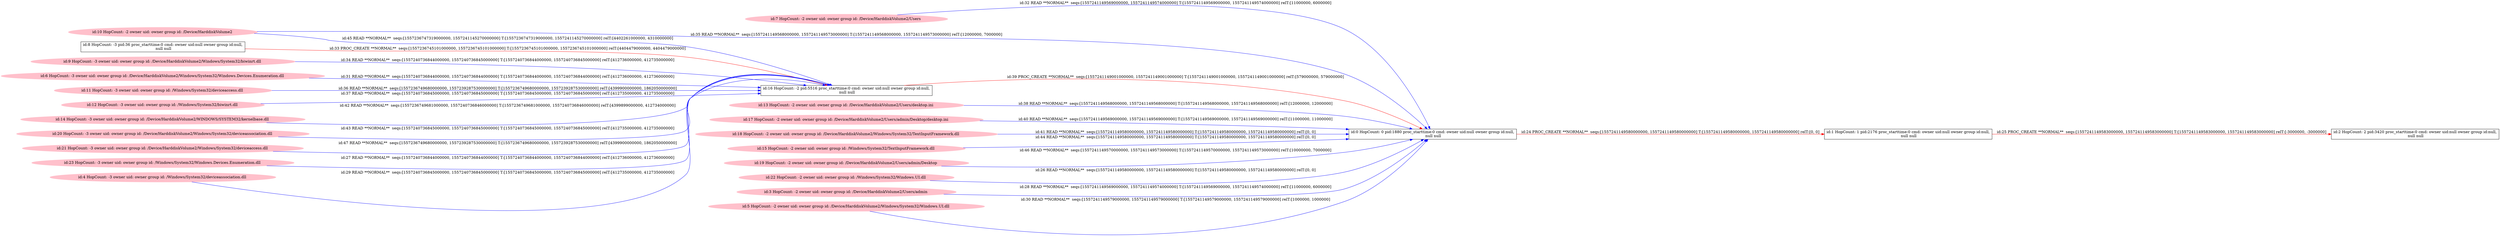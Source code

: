 digraph  {
rankdir=LR
"7"[color=pink,label="id:7 HopCount: -2 owner uid: owner group id: /Device/HarddiskVolume2/Users ", shape=oval,style=filled];
"0"[color=black,label="id:0 HopCount: 0 pid:1880 proc_starttime:0 cmd: owner uid:null owner group id:null,\n null null", shape=box,style=solid];
"7" -> "0" [id=32,__obj="READ"color=blue,label="id:32 READ **NORMAL**  seqs:[1557241149569000000, 1557241149574000000] T:[1557241149569000000, 1557241149574000000] relT:[11000000, 6000000]",style=solid];
"8"[color=black,label="id:8 HopCount: -3 pid:36 proc_starttime:0 cmd: owner uid:null owner group id:null,\n null null", shape=box,style=solid];
"16"[color=black,label="id:16 HopCount: -2 pid:5516 proc_starttime:0 cmd: owner uid:null owner group id:null,\n null null", shape=box,style=solid];
"8" -> "16" [id=33,__obj="PROC_CREATE"color=red,label="id:33 PROC_CREATE **NORMAL**  seqs:[1557236745101000000, 1557236745101000000] T:[1557236745101000000, 1557236745101000000] relT:[4404479000000, 4404479000000]",style=solid];
"9"[color=pink,label="id:9 HopCount: -3 owner uid: owner group id: /Device/HarddiskVolume2/Windows/System32/biwinrt.dll ", shape=oval,style=filled];
"9" -> "16" [id=34,__obj="READ"color=blue,label="id:34 READ **NORMAL**  seqs:[1557240736844000000, 1557240736845000000] T:[1557240736844000000, 1557240736845000000] relT:[412736000000, 412735000000]",style=solid];
"10"[color=pink,label="id:10 HopCount: -2 owner uid: owner group id: /Device/HarddiskVolume2 ", shape=oval,style=filled];
"10" -> "0" [id=35,__obj="READ"color=blue,label="id:35 READ **NORMAL**  seqs:[1557241149568000000, 1557241149573000000] T:[1557241149568000000, 1557241149573000000] relT:[12000000, 7000000]",style=solid];
"11"[color=pink,label="id:11 HopCount: -3 owner uid: owner group id: /Windows/System32/deviceaccess.dll ", shape=oval,style=filled];
"11" -> "16" [id=36,__obj="READ"color=blue,label="id:36 READ **NORMAL**  seqs:[1557236749680000000, 1557239287530000000] T:[1557236749680000000, 1557239287530000000] relT:[4399900000000, 1862050000000]",style=solid];
"12"[color=pink,label="id:12 HopCount: -3 owner uid: owner group id: /Windows/System32/biwinrt.dll ", shape=oval,style=filled];
"12" -> "16" [id=37,__obj="READ"color=blue,label="id:37 READ **NORMAL**  seqs:[1557240736845000000, 1557240736845000000] T:[1557240736845000000, 1557240736845000000] relT:[412735000000, 412735000000]",style=solid];
"13"[color=pink,label="id:13 HopCount: -2 owner uid: owner group id: /Device/HarddiskVolume2/Users/desktop.ini ", shape=oval,style=filled];
"13" -> "0" [id=38,__obj="READ"color=blue,label="id:38 READ **NORMAL**  seqs:[1557241149568000000, 1557241149568000000] T:[1557241149568000000, 1557241149568000000] relT:[12000000, 12000000]",style=solid];
"16" -> "0" [id=39,__obj="PROC_CREATE"color=red,label="id:39 PROC_CREATE **NORMAL**  seqs:[1557241149001000000, 1557241149001000000] T:[1557241149001000000, 1557241149001000000] relT:[579000000, 579000000]",style=solid];
"17"[color=pink,label="id:17 HopCount: -2 owner uid: owner group id: /Device/HarddiskVolume2/Users/admin/Desktop/desktop.ini ", shape=oval,style=filled];
"17" -> "0" [id=40,__obj="READ"color=blue,label="id:40 READ **NORMAL**  seqs:[1557241149569000000, 1557241149569000000] T:[1557241149569000000, 1557241149569000000] relT:[11000000, 11000000]",style=solid];
"18"[color=pink,label="id:18 HopCount: -2 owner uid: owner group id: /Device/HarddiskVolume2/Windows/System32/TextInputFramework.dll ", shape=oval,style=filled];
"18" -> "0" [id=41,__obj="READ"color=blue,label="id:41 READ **NORMAL**  seqs:[1557241149580000000, 1557241149580000000] T:[1557241149580000000, 1557241149580000000] relT:[0, 0]",style=solid];
"14"[color=pink,label="id:14 HopCount: -3 owner uid: owner group id: /Device/HarddiskVolume2/WINDOWS/SYSTEM32/kernelbase.dll ", shape=oval,style=filled];
"14" -> "16" [id=42,__obj="READ"color=blue,label="id:42 READ **NORMAL**  seqs:[1557236749681000000, 1557240736846000000] T:[1557236749681000000, 1557240736846000000] relT:[4399899000000, 412734000000]",style=solid];
"20"[color=pink,label="id:20 HopCount: -3 owner uid: owner group id: /Device/HarddiskVolume2/Windows/System32/deviceassociation.dll ", shape=oval,style=filled];
"20" -> "16" [id=43,__obj="READ"color=blue,label="id:43 READ **NORMAL**  seqs:[1557240736845000000, 1557240736845000000] T:[1557240736845000000, 1557240736845000000] relT:[412735000000, 412735000000]",style=solid];
"15"[color=pink,label="id:15 HopCount: -2 owner uid: owner group id: /Windows/System32/TextInputFramework.dll ", shape=oval,style=filled];
"15" -> "0" [id=44,__obj="READ"color=blue,label="id:44 READ **NORMAL**  seqs:[1557241149580000000, 1557241149580000000] T:[1557241149580000000, 1557241149580000000] relT:[0, 0]",style=solid];
"10" -> "16" [id=45,__obj="READ"color=blue,label="id:45 READ **NORMAL**  seqs:[1557236747319000000, 1557241145270000000] T:[1557236747319000000, 1557241145270000000] relT:[4402261000000, 4310000000]",style=solid];
"19"[color=pink,label="id:19 HopCount: -2 owner uid: owner group id: /Device/HarddiskVolume2/Users/admin/Desktop ", shape=oval,style=filled];
"19" -> "0" [id=46,__obj="READ"color=blue,label="id:46 READ **NORMAL**  seqs:[1557241149570000000, 1557241149573000000] T:[1557241149570000000, 1557241149573000000] relT:[10000000, 7000000]",style=solid];
"21"[color=pink,label="id:21 HopCount: -3 owner uid: owner group id: /Device/HarddiskVolume2/Windows/System32/deviceaccess.dll ", shape=oval,style=filled];
"21" -> "16" [id=47,__obj="READ"color=blue,label="id:47 READ **NORMAL**  seqs:[1557236749680000000, 1557239287530000000] T:[1557236749680000000, 1557239287530000000] relT:[4399900000000, 1862050000000]",style=solid];
"1"[color=black,label="id:1 HopCount: 1 pid:2176 proc_starttime:0 cmd: owner uid:null owner group id:null,\n null null", shape=box,style=solid];
"0" -> "1" [id=24,__obj="PROC_CREATE"color=red,label="id:24 PROC_CREATE **NORMAL**  seqs:[1557241149580000000, 1557241149580000000] T:[1557241149580000000, 1557241149580000000] relT:[0, 0]",style=solid];
"2"[color=black,label="id:2 HopCount: 2 pid:3420 proc_starttime:0 cmd: owner uid:null owner group id:null,\n null null", shape=box,style=solid];
"1" -> "2" [id=25,__obj="PROC_CREATE"color=red,label="id:25 PROC_CREATE **NORMAL**  seqs:[1557241149583000000, 1557241149583000000] T:[1557241149583000000, 1557241149583000000] relT:[-3000000, -3000000]",style=solid];
"22"[color=pink,label="id:22 HopCount: -2 owner uid: owner group id: /Windows/System32/Windows.UI.dll ", shape=oval,style=filled];
"22" -> "0" [id=26,__obj="READ"color=blue,label="id:26 READ **NORMAL**  seqs:[1557241149580000000, 1557241149580000000] T:[1557241149580000000, 1557241149580000000] relT:[0, 0]",style=solid];
"23"[color=pink,label="id:23 HopCount: -3 owner uid: owner group id: /Windows/System32/Windows.Devices.Enumeration.dll ", shape=oval,style=filled];
"23" -> "16" [id=27,__obj="READ"color=blue,label="id:27 READ **NORMAL**  seqs:[1557240736844000000, 1557240736844000000] T:[1557240736844000000, 1557240736844000000] relT:[412736000000, 412736000000]",style=solid];
"3"[color=pink,label="id:3 HopCount: -2 owner uid: owner group id: /Device/HarddiskVolume2/Users/admin ", shape=oval,style=filled];
"3" -> "0" [id=28,__obj="READ"color=blue,label="id:28 READ **NORMAL**  seqs:[1557241149569000000, 1557241149574000000] T:[1557241149569000000, 1557241149574000000] relT:[11000000, 6000000]",style=solid];
"4"[color=pink,label="id:4 HopCount: -3 owner uid: owner group id: /Windows/System32/deviceassociation.dll ", shape=oval,style=filled];
"4" -> "16" [id=29,__obj="READ"color=blue,label="id:29 READ **NORMAL**  seqs:[1557240736845000000, 1557240736845000000] T:[1557240736845000000, 1557240736845000000] relT:[412735000000, 412735000000]",style=solid];
"5"[color=pink,label="id:5 HopCount: -2 owner uid: owner group id: /Device/HarddiskVolume2/Windows/System32/Windows.UI.dll ", shape=oval,style=filled];
"5" -> "0" [id=30,__obj="READ"color=blue,label="id:30 READ **NORMAL**  seqs:[1557241149579000000, 1557241149579000000] T:[1557241149579000000, 1557241149579000000] relT:[1000000, 1000000]",style=solid];
"6"[color=pink,label="id:6 HopCount: -3 owner uid: owner group id: /Device/HarddiskVolume2/Windows/System32/Windows.Devices.Enumeration.dll ", shape=oval,style=filled];
"6" -> "16" [id=31,__obj="READ"color=blue,label="id:31 READ **NORMAL**  seqs:[1557240736844000000, 1557240736844000000] T:[1557240736844000000, 1557240736844000000] relT:[412736000000, 412736000000]",style=solid];
}